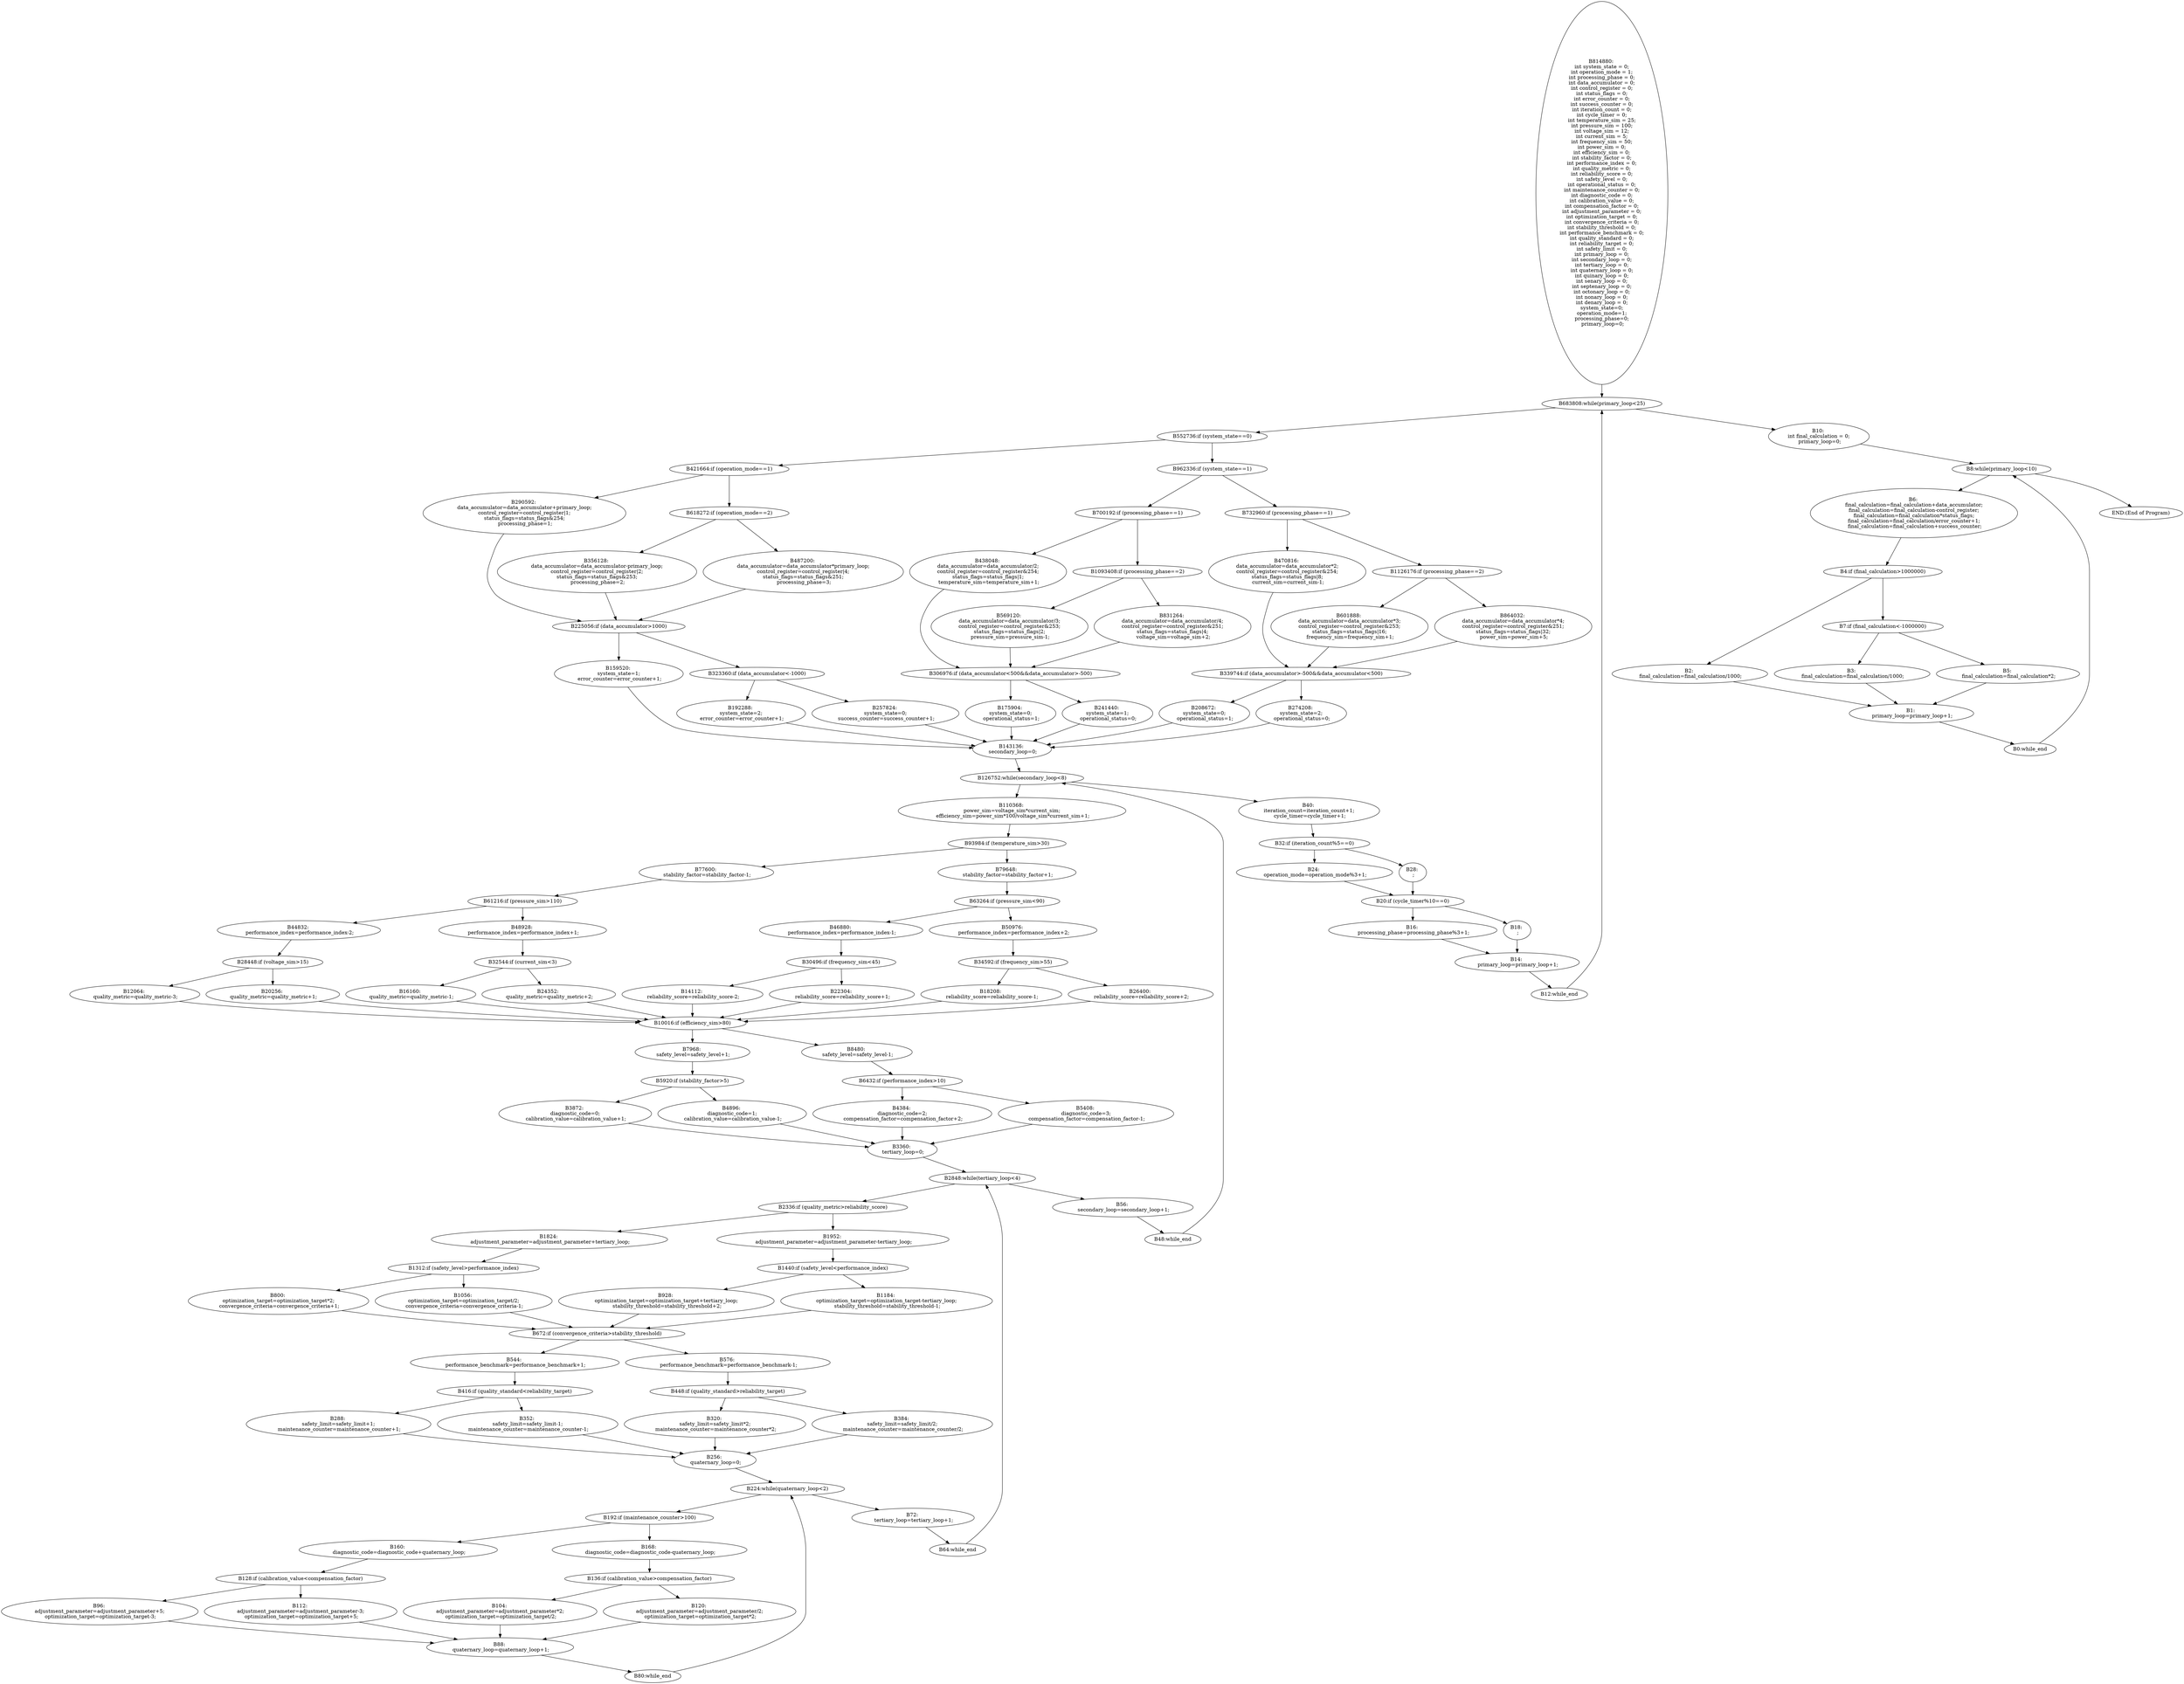 digraph { 
B814880 [label = "B814880: \n int system_state = 0; \n int operation_mode = 1; \n int processing_phase = 0; \n int data_accumulator = 0; \n int control_register = 0; \n int status_flags = 0; \n int error_counter = 0; \n int success_counter = 0; \n int iteration_count = 0; \n int cycle_timer = 0; \n int temperature_sim = 25; \n int pressure_sim = 100; \n int voltage_sim = 12; \n int current_sim = 5; \n int frequency_sim = 50; \n int power_sim = 0; \n int efficiency_sim = 0; \n int stability_factor = 0; \n int performance_index = 0; \n int quality_metric = 0; \n int reliability_score = 0; \n int safety_level = 0; \n int operational_status = 0; \n int maintenance_counter = 0; \n int diagnostic_code = 0; \n int calibration_value = 0; \n int compensation_factor = 0; \n int adjustment_parameter = 0; \n int optimization_target = 0; \n int convergence_criteria = 0; \n int stability_threshold = 0; \n int performance_benchmark = 0; \n int quality_standard = 0; \n int reliability_target = 0; \n int safety_limit = 0; \n int primary_loop = 0; \n int secondary_loop = 0; \n int tertiary_loop = 0; \n int quaternary_loop = 0; \n int quinary_loop = 0; \n int senary_loop = 0; \n int septenary_loop = 0; \n int octonary_loop = 0; \n int nonary_loop = 0; \n int denary_loop = 0; \n system_state=0; \n operation_mode=1; \n processing_phase=0; \n primary_loop=0;"];
B683808 [label = "B683808:while(primary_loop<25)"];
B552736 [label = "B552736:if (system_state==0)"];
B421664 [label = "B421664:if (operation_mode==1)"];
B962336 [label = "B962336:if (system_state==1)"];
B290592 [label = "B290592: \n data_accumulator=data_accumulator+primary_loop; \n control_register=control_register|1; \n status_flags=status_flags&254; \n processing_phase=1;"];
B618272 [label = "B618272:if (operation_mode==2)"];
B225056 [label = "B225056:if (data_accumulator>1000)"];
B159520 [label = "B159520: \n system_state=1; \n error_counter=error_counter+1;"];
B323360 [label = "B323360:if (data_accumulator<-1000)"];
B143136 [label = "B143136: \n secondary_loop=0;"];
B126752 [label = "B126752:while(secondary_loop<8)"];
B110368 [label = "B110368: \n power_sim=voltage_sim*current_sim; \n efficiency_sim=power_sim*100/voltage_sim*current_sim+1;"];
B93984 [label = "B93984:if (temperature_sim>30)"];
B77600 [label = "B77600: \n stability_factor=stability_factor-1;"];
B79648 [label = "B79648: \n stability_factor=stability_factor+1;"];
B61216 [label = "B61216:if (pressure_sim>110)"];
B44832 [label = "B44832: \n performance_index=performance_index-2;"];
B48928 [label = "B48928: \n performance_index=performance_index+1;"];
B28448 [label = "B28448:if (voltage_sim>15)"];
B12064 [label = "B12064: \n quality_metric=quality_metric-3;"];
B20256 [label = "B20256: \n quality_metric=quality_metric+1;"];
B10016 [label = "B10016:if (efficiency_sim>80)"];
B7968 [label = "B7968: \n safety_level=safety_level+1;"];
B8480 [label = "B8480: \n safety_level=safety_level-1;"];
B5920 [label = "B5920:if (stability_factor>5)"];
B3872 [label = "B3872: \n diagnostic_code=0; \n calibration_value=calibration_value+1;"];
B4896 [label = "B4896: \n diagnostic_code=1; \n calibration_value=calibration_value-1;"];
B3360 [label = "B3360: \n tertiary_loop=0;"];
B2848 [label = "B2848:while(tertiary_loop<4)"];
B2336 [label = "B2336:if (quality_metric>reliability_score)"];
B1824 [label = "B1824: \n adjustment_parameter=adjustment_parameter+tertiary_loop;"];
B1952 [label = "B1952: \n adjustment_parameter=adjustment_parameter-tertiary_loop;"];
B1312 [label = "B1312:if (safety_level>performance_index)"];
B800 [label = "B800: \n optimization_target=optimization_target*2; \n convergence_criteria=convergence_criteria+1;"];
B1056 [label = "B1056: \n optimization_target=optimization_target/2; \n convergence_criteria=convergence_criteria-1;"];
B672 [label = "B672:if (convergence_criteria>stability_threshold)"];
B544 [label = "B544: \n performance_benchmark=performance_benchmark+1;"];
B576 [label = "B576: \n performance_benchmark=performance_benchmark-1;"];
B416 [label = "B416:if (quality_standard<reliability_target)"];
B288 [label = "B288: \n safety_limit=safety_limit+1; \n maintenance_counter=maintenance_counter+1;"];
B352 [label = "B352: \n safety_limit=safety_limit-1; \n maintenance_counter=maintenance_counter-1;"];
B256 [label = "B256: \n quaternary_loop=0;"];
B224 [label = "B224:while(quaternary_loop<2)"];
B192 [label = "B192:if (maintenance_counter>100)"];
B160 [label = "B160: \n diagnostic_code=diagnostic_code+quaternary_loop;"];
B168 [label = "B168: \n diagnostic_code=diagnostic_code-quaternary_loop;"];
B128 [label = "B128:if (calibration_value<compensation_factor)"];
B96 [label = "B96: \n adjustment_parameter=adjustment_parameter+5; \n optimization_target=optimization_target-3;"];
B112 [label = "B112: \n adjustment_parameter=adjustment_parameter-3; \n optimization_target=optimization_target+5;"];
B88 [label = "B88: \n quaternary_loop=quaternary_loop+1;"];
B80 [label = "B80:while_end"];
B72 [label = "B72: \n tertiary_loop=tertiary_loop+1;"];
B64 [label = "B64:while_end"];
B56 [label = "B56: \n secondary_loop=secondary_loop+1;"];
B48 [label = "B48:while_end"];
B40 [label = "B40: \n iteration_count=iteration_count+1; \n cycle_timer=cycle_timer+1;"];
B32 [label = "B32:if (iteration_count%5==0)"];
B24 [label = "B24: \n operation_mode=operation_mode%3+1;"];
B28 [label = "B28: \n ;"];
B20 [label = "B20:if (cycle_timer%10==0)"];
B16 [label = "B16: \n processing_phase=processing_phase%3+1;"];
B18 [label = "B18: \n ;"];
B14 [label = "B14: \n primary_loop=primary_loop+1;"];
B12 [label = "B12:while_end"];
B10 [label = "B10: \n int final_calculation = 0; \n primary_loop=0;"];
B8 [label = "B8:while(primary_loop<10)"];
B6 [label = "B6: \n final_calculation=final_calculation+data_accumulator; \n final_calculation=final_calculation-control_register; \n final_calculation=final_calculation*status_flags; \n final_calculation=final_calculation/error_counter+1; \n final_calculation=final_calculation+success_counter;"];
B4 [label = "B4:if (final_calculation>1000000)"];
B2 [label = "B2: \n final_calculation=final_calculation/1000;"];
B7 [label = "B7:if (final_calculation<-1000000)"];
B1 [label = "B1: \n primary_loop=primary_loop+1;"];
B0 [label = "B0:while_end"];
END [label = "END:(End of Program)"];
B3 [label = "B3: \n final_calculation=final_calculation/1000;"];
B5 [label = "B5: \n final_calculation=final_calculation*2;"];
B136 [label = "B136:if (calibration_value>compensation_factor)"];
B104 [label = "B104: \n adjustment_parameter=adjustment_parameter*2; \n optimization_target=optimization_target/2;"];
B120 [label = "B120: \n adjustment_parameter=adjustment_parameter/2; \n optimization_target=optimization_target*2;"];
B448 [label = "B448:if (quality_standard>reliability_target)"];
B320 [label = "B320: \n safety_limit=safety_limit*2; \n maintenance_counter=maintenance_counter*2;"];
B384 [label = "B384: \n safety_limit=safety_limit/2; \n maintenance_counter=maintenance_counter/2;"];
B1440 [label = "B1440:if (safety_level<performance_index)"];
B928 [label = "B928: \n optimization_target=optimization_target+tertiary_loop; \n stability_threshold=stability_threshold+2;"];
B1184 [label = "B1184: \n optimization_target=optimization_target-tertiary_loop; \n stability_threshold=stability_threshold-1;"];
B6432 [label = "B6432:if (performance_index>10)"];
B4384 [label = "B4384: \n diagnostic_code=2; \n compensation_factor=compensation_factor+2;"];
B5408 [label = "B5408: \n diagnostic_code=3; \n compensation_factor=compensation_factor-1;"];
B32544 [label = "B32544:if (current_sim<3)"];
B16160 [label = "B16160: \n quality_metric=quality_metric-1;"];
B24352 [label = "B24352: \n quality_metric=quality_metric+2;"];
B63264 [label = "B63264:if (pressure_sim<90)"];
B46880 [label = "B46880: \n performance_index=performance_index-1;"];
B50976 [label = "B50976: \n performance_index=performance_index+2;"];
B30496 [label = "B30496:if (frequency_sim<45)"];
B14112 [label = "B14112: \n reliability_score=reliability_score-2;"];
B22304 [label = "B22304: \n reliability_score=reliability_score+1;"];
B34592 [label = "B34592:if (frequency_sim>55)"];
B18208 [label = "B18208: \n reliability_score=reliability_score-1;"];
B26400 [label = "B26400: \n reliability_score=reliability_score+2;"];
B192288 [label = "B192288: \n system_state=2; \n error_counter=error_counter+1;"];
B257824 [label = "B257824: \n system_state=0; \n success_counter=success_counter+1;"];
B356128 [label = "B356128: \n data_accumulator=data_accumulator-primary_loop; \n control_register=control_register|2; \n status_flags=status_flags&253; \n processing_phase=2;"];
B487200 [label = "B487200: \n data_accumulator=data_accumulator*primary_loop; \n control_register=control_register|4; \n status_flags=status_flags&251; \n processing_phase=3;"];
B700192 [label = "B700192:if (processing_phase==1)"];
B732960 [label = "B732960:if (processing_phase==1)"];
B438048 [label = "B438048: \n data_accumulator=data_accumulator/2; \n control_register=control_register&254; \n status_flags=status_flags|1; \n temperature_sim=temperature_sim+1;"];
B1093408 [label = "B1093408:if (processing_phase==2)"];
B306976 [label = "B306976:if (data_accumulator<500&&data_accumulator>-500)"];
B175904 [label = "B175904: \n system_state=0; \n operational_status=1;"];
B241440 [label = "B241440: \n system_state=1; \n operational_status=0;"];
B569120 [label = "B569120: \n data_accumulator=data_accumulator/3; \n control_register=control_register&253; \n status_flags=status_flags|2; \n pressure_sim=pressure_sim-1;"];
B831264 [label = "B831264: \n data_accumulator=data_accumulator/4; \n control_register=control_register&251; \n status_flags=status_flags|4; \n voltage_sim=voltage_sim+2;"];
B470816 [label = "B470816: \n data_accumulator=data_accumulator*2; \n control_register=control_register&254; \n status_flags=status_flags|8; \n current_sim=current_sim-1;"];
B1126176 [label = "B1126176:if (processing_phase==2)"];
B339744 [label = "B339744:if (data_accumulator>-500&&data_accumulator<500)"];
B208672 [label = "B208672: \n system_state=0; \n operational_status=1;"];
B274208 [label = "B274208: \n system_state=2; \n operational_status=0;"];
B601888 [label = "B601888: \n data_accumulator=data_accumulator*3; \n control_register=control_register&253; \n status_flags=status_flags|16; \n frequency_sim=frequency_sim+1;"];
B864032 [label = "B864032: \n data_accumulator=data_accumulator*4; \n control_register=control_register&251; \n status_flags=status_flags|32; \n power_sim=power_sim+5;"];

B814880 -> B683808;
B12 -> B683808;
B683808 -> B10;
B683808 -> B552736;
B552736 -> B421664;
B552736 -> B962336;
B421664 -> B290592;
B421664 -> B618272;
B290592 -> B225056;
B225056 -> B159520;
B225056 -> B323360;
B159520 -> B143136;
B143136 -> B126752;
B48 -> B126752;
B126752 -> B40;
B126752 -> B110368;
B110368 -> B93984;
B93984 -> B77600;
B93984 -> B79648;
B77600 -> B61216;
B61216 -> B44832;
B61216 -> B48928;
B44832 -> B28448;
B28448 -> B12064;
B28448 -> B20256;
B12064 -> B10016;
B10016 -> B7968;
B10016 -> B8480;
B7968 -> B5920;
B5920 -> B3872;
B5920 -> B4896;
B3872 -> B3360;
B3360 -> B2848;
B64 -> B2848;
B2848 -> B56;
B2848 -> B2336;
B2336 -> B1824;
B2336 -> B1952;
B1824 -> B1312;
B1312 -> B800;
B1312 -> B1056;
B800 -> B672;
B672 -> B544;
B672 -> B576;
B544 -> B416;
B416 -> B288;
B416 -> B352;
B288 -> B256;
B256 -> B224;
B80 -> B224;
B224 -> B72;
B224 -> B192;
B192 -> B160;
B192 -> B168;
B160 -> B128;
B128 -> B96;
B128 -> B112;
B96 -> B88;
B88 -> B80;
B72 -> B64;
B56 -> B48;
B40 -> B32;
B32 -> B24;
B32 -> B28;
B24 -> B20;
B20 -> B16;
B20 -> B18;
B16 -> B14;
B14 -> B12;
B10 -> B8;
B0 -> B8;
B8 -> END;
B8 -> B6;
B6 -> B4;
B4 -> B2;
B4 -> B7;
B2 -> B1;
B1 -> B0;
B7 -> B3;
B7 -> B5;
B3 -> B1;
B5 -> B1;
B18 -> B14;
B28 -> B20;
B112 -> B88;
B168 -> B136;
B136 -> B104;
B136 -> B120;
B104 -> B88;
B120 -> B88;
B352 -> B256;
B576 -> B448;
B448 -> B320;
B448 -> B384;
B320 -> B256;
B384 -> B256;
B1056 -> B672;
B1952 -> B1440;
B1440 -> B928;
B1440 -> B1184;
B928 -> B672;
B1184 -> B672;
B4896 -> B3360;
B8480 -> B6432;
B6432 -> B4384;
B6432 -> B5408;
B4384 -> B3360;
B5408 -> B3360;
B20256 -> B10016;
B48928 -> B32544;
B32544 -> B16160;
B32544 -> B24352;
B16160 -> B10016;
B24352 -> B10016;
B79648 -> B63264;
B63264 -> B46880;
B63264 -> B50976;
B46880 -> B30496;
B30496 -> B14112;
B30496 -> B22304;
B14112 -> B10016;
B22304 -> B10016;
B50976 -> B34592;
B34592 -> B18208;
B34592 -> B26400;
B18208 -> B10016;
B26400 -> B10016;
B323360 -> B192288;
B323360 -> B257824;
B192288 -> B143136;
B257824 -> B143136;
B618272 -> B356128;
B618272 -> B487200;
B356128 -> B225056;
B487200 -> B225056;
B962336 -> B700192;
B962336 -> B732960;
B700192 -> B438048;
B700192 -> B1093408;
B438048 -> B306976;
B306976 -> B175904;
B306976 -> B241440;
B175904 -> B143136;
B241440 -> B143136;
B1093408 -> B569120;
B1093408 -> B831264;
B569120 -> B306976;
B831264 -> B306976;
B732960 -> B470816;
B732960 -> B1126176;
B470816 -> B339744;
B339744 -> B208672;
B339744 -> B274208;
B208672 -> B143136;
B274208 -> B143136;
B1126176 -> B601888;
B1126176 -> B864032;
B601888 -> B339744;
B864032 -> B339744;

}